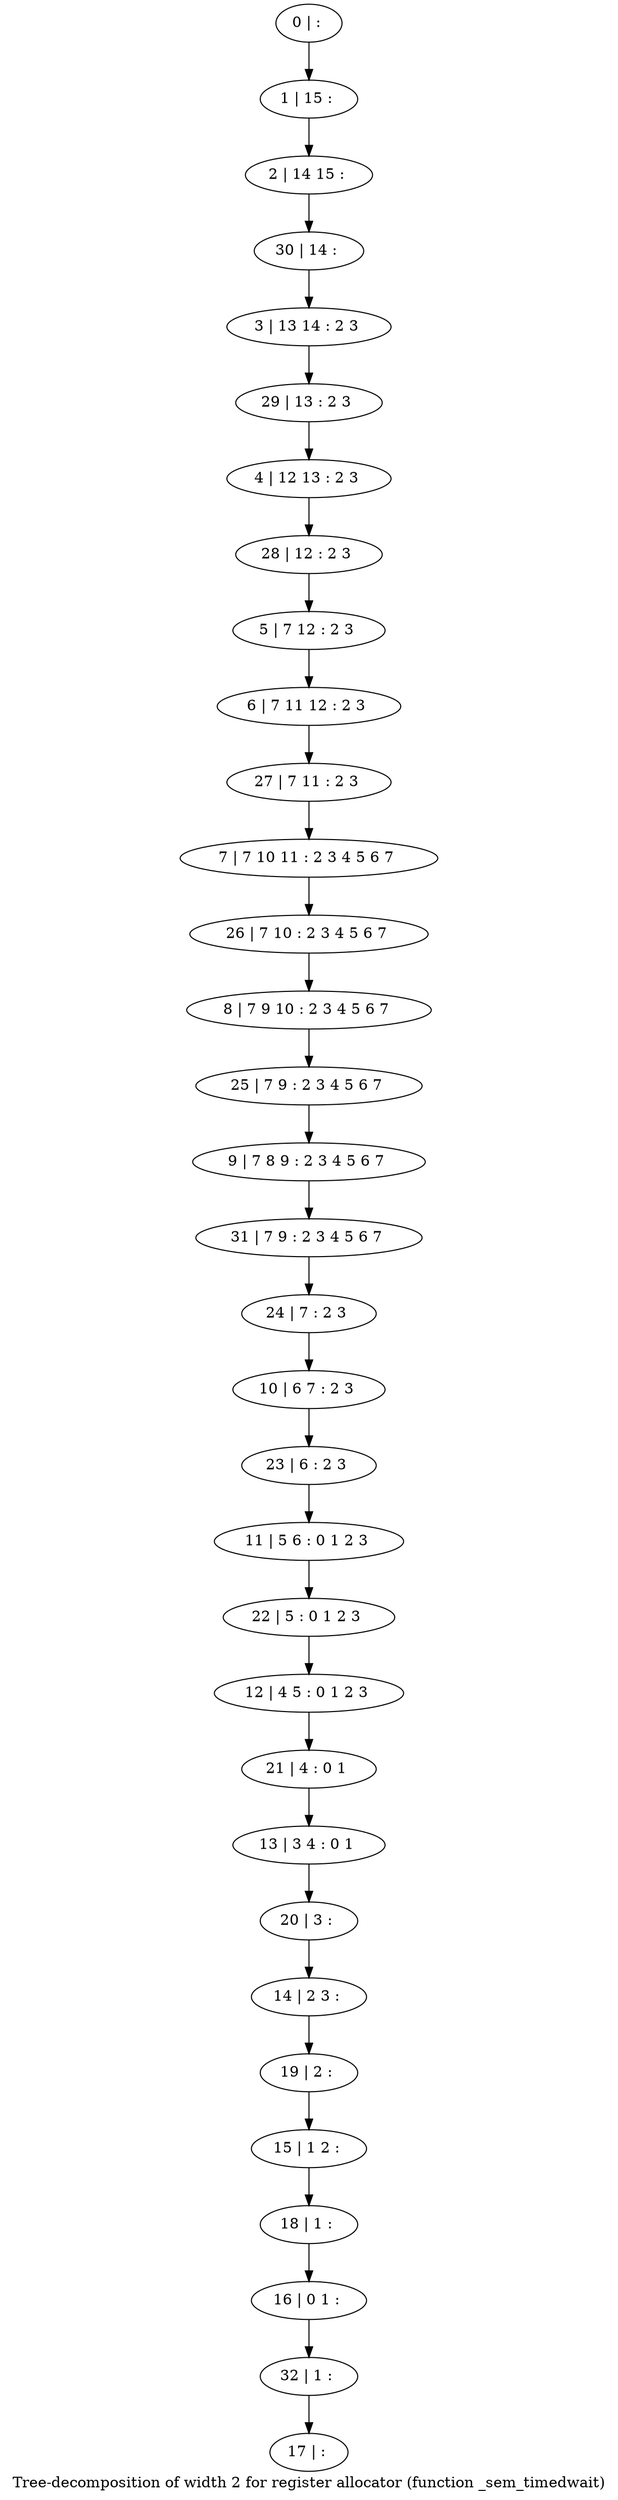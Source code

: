 digraph G {
graph [label="Tree-decomposition of width 2 for register allocator (function _sem_timedwait)"]
0[label="0 | : "];
1[label="1 | 15 : "];
2[label="2 | 14 15 : "];
3[label="3 | 13 14 : 2 3 "];
4[label="4 | 12 13 : 2 3 "];
5[label="5 | 7 12 : 2 3 "];
6[label="6 | 7 11 12 : 2 3 "];
7[label="7 | 7 10 11 : 2 3 4 5 6 7 "];
8[label="8 | 7 9 10 : 2 3 4 5 6 7 "];
9[label="9 | 7 8 9 : 2 3 4 5 6 7 "];
10[label="10 | 6 7 : 2 3 "];
11[label="11 | 5 6 : 0 1 2 3 "];
12[label="12 | 4 5 : 0 1 2 3 "];
13[label="13 | 3 4 : 0 1 "];
14[label="14 | 2 3 : "];
15[label="15 | 1 2 : "];
16[label="16 | 0 1 : "];
17[label="17 | : "];
18[label="18 | 1 : "];
19[label="19 | 2 : "];
20[label="20 | 3 : "];
21[label="21 | 4 : 0 1 "];
22[label="22 | 5 : 0 1 2 3 "];
23[label="23 | 6 : 2 3 "];
24[label="24 | 7 : 2 3 "];
25[label="25 | 7 9 : 2 3 4 5 6 7 "];
26[label="26 | 7 10 : 2 3 4 5 6 7 "];
27[label="27 | 7 11 : 2 3 "];
28[label="28 | 12 : 2 3 "];
29[label="29 | 13 : 2 3 "];
30[label="30 | 14 : "];
31[label="31 | 7 9 : 2 3 4 5 6 7 "];
32[label="32 | 1 : "];
0->1 ;
1->2 ;
5->6 ;
18->16 ;
15->18 ;
19->15 ;
14->19 ;
20->14 ;
13->20 ;
21->13 ;
12->21 ;
22->12 ;
11->22 ;
23->11 ;
10->23 ;
24->10 ;
25->9 ;
8->25 ;
26->8 ;
7->26 ;
27->7 ;
6->27 ;
28->5 ;
4->28 ;
29->4 ;
3->29 ;
30->3 ;
2->30 ;
31->24 ;
9->31 ;
32->17 ;
16->32 ;
}
